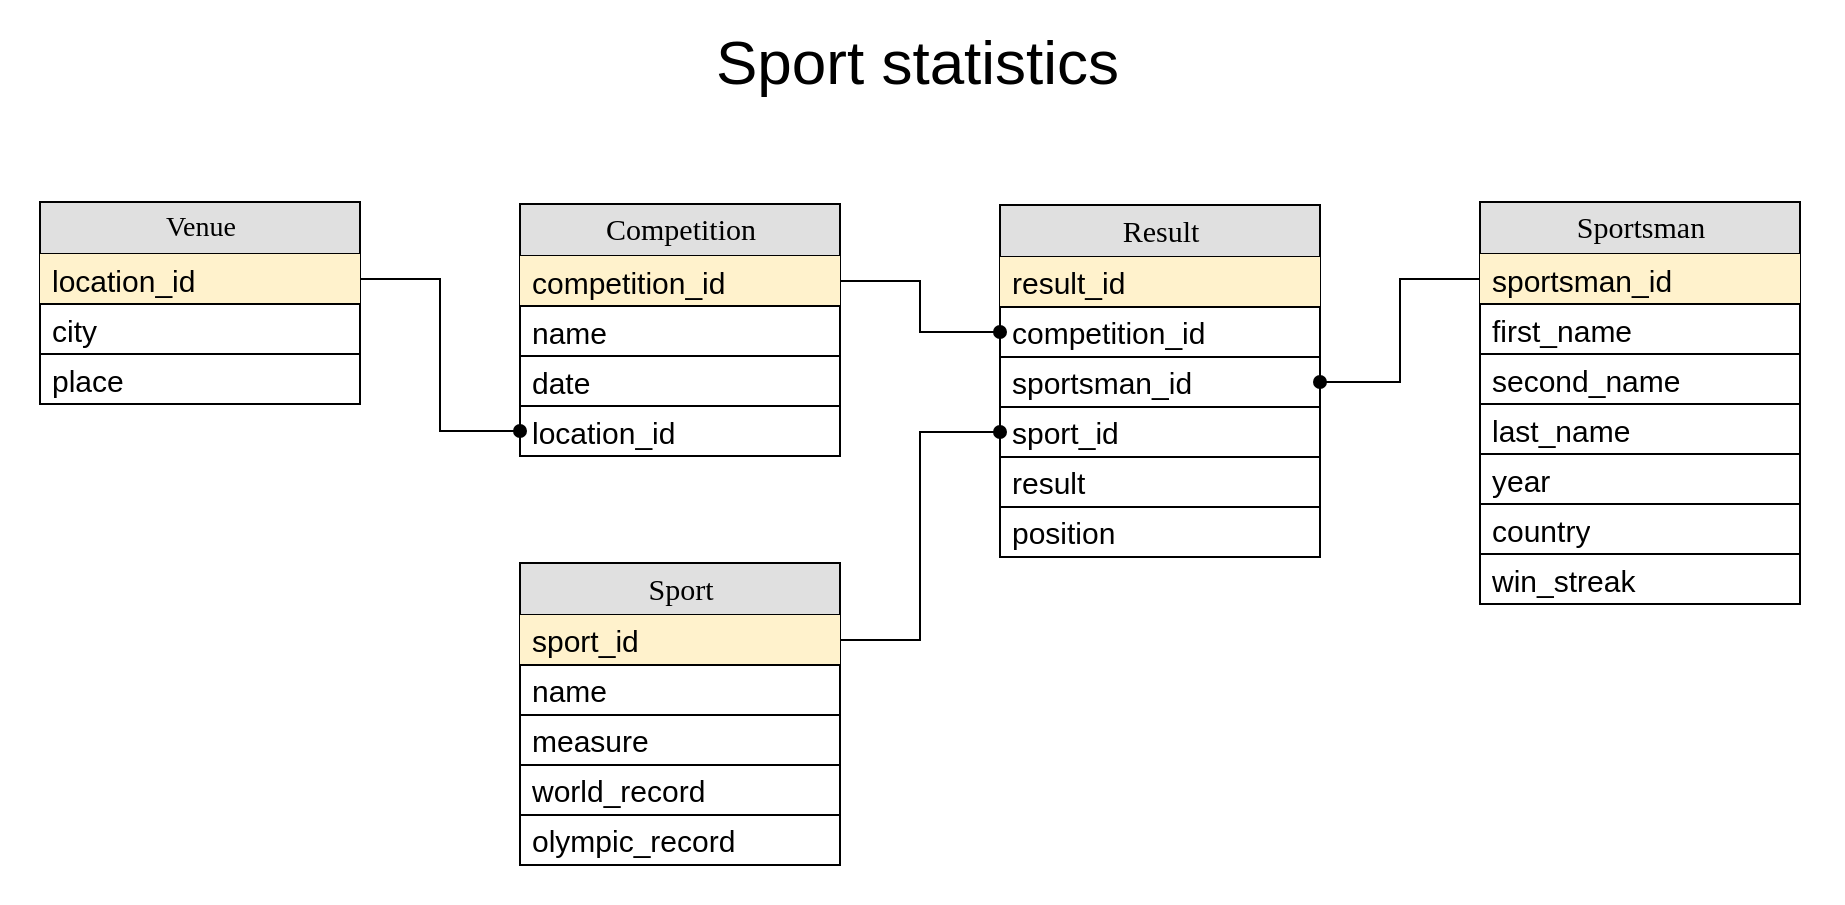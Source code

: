 <mxfile pages="1" version="11.2.8" type="github"><diagram name="Page-1" id="e56a1550-8fbb-45ad-956c-1786394a9013"><mxGraphModel dx="2032" dy="648" grid="1" gridSize="10" guides="1" tooltips="1" connect="1" arrows="1" fold="1" page="1" pageScale="1" pageWidth="1100" pageHeight="850" background="#ffffff" math="0" shadow="0"><root><mxCell id="0"/><mxCell id="1" parent="0"/><mxCell id="2e49270ec7c68f3f-80" value="&lt;font style=&quot;font-size: 15px&quot;&gt;Sport&lt;/font&gt;" style="swimlane;html=1;fontStyle=0;childLayout=stackLayout;horizontal=1;startSize=26;fillColor=#e0e0e0;horizontalStack=0;resizeParent=1;resizeLast=0;collapsible=1;marginBottom=0;swimlaneFillColor=#ffffff;align=center;rounded=0;shadow=0;comic=0;labelBackgroundColor=none;strokeColor=#000000;strokeWidth=1;fontFamily=Verdana;fontSize=14;fontColor=#000000;" parent="1" vertex="1"><mxGeometry x="-751" y="300.5" width="160" height="151" as="geometry"/></mxCell><mxCell id="RrSWEWeavy6OYrx4xrDz-6" value="sport_id" style="shape=partialRectangle;top=0;left=0;right=0;bottom=1;html=1;align=left;verticalAlign=middle;fillColor=#fff2cc;spacingLeft=4;spacingRight=4;whiteSpace=wrap;overflow=hidden;rotatable=0;points=[[0,0.5],[1,0.5]];portConstraint=eastwest;dropTarget=0;fontStyle=0;fontSize=15;strokeColor=#000000;" parent="2e49270ec7c68f3f-80" vertex="1"><mxGeometry y="26" width="160" height="25" as="geometry"/></mxCell><mxCell id="2e49270ec7c68f3f-81" value="name" style="shape=partialRectangle;top=0;left=0;right=0;bottom=1;html=1;align=left;verticalAlign=middle;fillColor=none;spacingLeft=4;spacingRight=4;whiteSpace=wrap;overflow=hidden;rotatable=0;points=[[0,0.5],[1,0.5]];portConstraint=eastwest;dropTarget=0;fontStyle=0;fontSize=15;" parent="2e49270ec7c68f3f-80" vertex="1"><mxGeometry y="51" width="160" height="25" as="geometry"/></mxCell><mxCell id="RrSWEWeavy6OYrx4xrDz-4" value="measure" style="shape=partialRectangle;top=0;left=0;right=0;bottom=1;html=1;align=left;verticalAlign=middle;fillColor=none;spacingLeft=4;spacingRight=4;whiteSpace=wrap;overflow=hidden;rotatable=0;points=[[0,0.5],[1,0.5]];portConstraint=eastwest;dropTarget=0;fontStyle=0;fontSize=15;" parent="2e49270ec7c68f3f-80" vertex="1"><mxGeometry y="76" width="160" height="25" as="geometry"/></mxCell><mxCell id="RrSWEWeavy6OYrx4xrDz-8" value="world_record" style="shape=partialRectangle;top=0;left=0;right=0;bottom=1;html=1;align=left;verticalAlign=middle;fillColor=none;spacingLeft=4;spacingRight=4;whiteSpace=wrap;overflow=hidden;rotatable=0;points=[[0,0.5],[1,0.5]];portConstraint=eastwest;dropTarget=0;fontStyle=0;fontSize=15;" parent="2e49270ec7c68f3f-80" vertex="1"><mxGeometry y="101" width="160" height="25" as="geometry"/></mxCell><mxCell id="RrSWEWeavy6OYrx4xrDz-9" value="olympic_record" style="shape=partialRectangle;top=0;left=0;right=0;bottom=1;html=1;align=left;verticalAlign=middle;fillColor=none;spacingLeft=4;spacingRight=4;whiteSpace=wrap;overflow=hidden;rotatable=0;points=[[0,0.5],[1,0.5]];portConstraint=eastwest;dropTarget=0;fontStyle=0;fontSize=15;" parent="2e49270ec7c68f3f-80" vertex="1"><mxGeometry y="126" width="160" height="25" as="geometry"/></mxCell><mxCell id="RrSWEWeavy6OYrx4xrDz-16" value="&lt;span style=&quot;font-size: 15px&quot;&gt;Result&lt;/span&gt;" style="swimlane;html=1;fontStyle=0;childLayout=stackLayout;horizontal=1;startSize=26;fillColor=#e0e0e0;horizontalStack=0;resizeParent=1;resizeLast=0;collapsible=1;marginBottom=0;swimlaneFillColor=#ffffff;align=center;rounded=0;shadow=0;comic=0;labelBackgroundColor=none;strokeColor=#000000;strokeWidth=1;fontFamily=Verdana;fontSize=14;fontColor=#000000;" parent="1" vertex="1"><mxGeometry x="-511" y="121.5" width="160" height="176" as="geometry"/></mxCell><mxCell id="RrSWEWeavy6OYrx4xrDz-21" value="result_id" style="shape=partialRectangle;top=0;left=0;right=0;bottom=1;html=1;align=left;verticalAlign=middle;fillColor=#fff2cc;spacingLeft=4;spacingRight=4;whiteSpace=wrap;overflow=hidden;rotatable=0;points=[[0,0.5],[1,0.5]];portConstraint=eastwest;dropTarget=0;fontStyle=0;fontSize=15;strokeColor=#000000;" parent="RrSWEWeavy6OYrx4xrDz-16" vertex="1"><mxGeometry y="26" width="160" height="25" as="geometry"/></mxCell><mxCell id="RrSWEWeavy6OYrx4xrDz-18" value="competition_id" style="shape=partialRectangle;top=0;left=0;right=0;bottom=1;html=1;align=left;verticalAlign=middle;fillColor=none;spacingLeft=4;spacingRight=4;whiteSpace=wrap;overflow=hidden;rotatable=0;points=[[0,0.5],[1,0.5]];portConstraint=eastwest;dropTarget=0;fontStyle=0;fontSize=15;strokeColor=#000000;" parent="RrSWEWeavy6OYrx4xrDz-16" vertex="1"><mxGeometry y="51" width="160" height="25" as="geometry"/></mxCell><mxCell id="RrSWEWeavy6OYrx4xrDz-41" value="sportsman_id" style="shape=partialRectangle;top=0;left=0;right=0;bottom=1;html=1;align=left;verticalAlign=middle;spacingLeft=4;spacingRight=4;whiteSpace=wrap;overflow=hidden;rotatable=0;points=[[0,0.5],[1,0.5]];portConstraint=eastwest;dropTarget=0;fontStyle=0;fontSize=15;perimeterSpacing=0;strokeWidth=1;fillColor=none;" parent="RrSWEWeavy6OYrx4xrDz-16" vertex="1"><mxGeometry y="76" width="160" height="25" as="geometry"/></mxCell><mxCell id="RrSWEWeavy6OYrx4xrDz-17" value="sport_id" style="shape=partialRectangle;top=0;left=0;right=0;bottom=1;html=1;align=left;verticalAlign=middle;fillColor=none;spacingLeft=4;spacingRight=4;whiteSpace=wrap;overflow=hidden;rotatable=0;points=[[0,0.5],[1,0.5]];portConstraint=eastwest;dropTarget=0;fontStyle=0;fontSize=15;" parent="RrSWEWeavy6OYrx4xrDz-16" vertex="1"><mxGeometry y="101" width="160" height="25" as="geometry"/></mxCell><mxCell id="RrSWEWeavy6OYrx4xrDz-19" value="result" style="shape=partialRectangle;top=0;left=0;right=0;bottom=1;html=1;align=left;verticalAlign=middle;fillColor=none;spacingLeft=4;spacingRight=4;whiteSpace=wrap;overflow=hidden;rotatable=0;points=[[0,0.5],[1,0.5]];portConstraint=eastwest;dropTarget=0;fontStyle=0;fontSize=15;" parent="RrSWEWeavy6OYrx4xrDz-16" vertex="1"><mxGeometry y="126" width="160" height="25" as="geometry"/></mxCell><mxCell id="RrSWEWeavy6OYrx4xrDz-20" value="position" style="shape=partialRectangle;top=0;left=0;right=0;bottom=1;html=1;align=left;verticalAlign=middle;fillColor=none;spacingLeft=4;spacingRight=4;whiteSpace=wrap;overflow=hidden;rotatable=0;points=[[0,0.5],[1,0.5]];portConstraint=eastwest;dropTarget=0;fontStyle=0;fontSize=15;" parent="RrSWEWeavy6OYrx4xrDz-16" vertex="1"><mxGeometry y="151" width="160" height="25" as="geometry"/></mxCell><mxCell id="RrSWEWeavy6OYrx4xrDz-22" value="&lt;font style=&quot;font-size: 15px&quot;&gt;Competition&lt;/font&gt;" style="swimlane;html=1;fontStyle=0;childLayout=stackLayout;horizontal=1;startSize=26;fillColor=#e0e0e0;horizontalStack=0;resizeParent=1;resizeLast=0;collapsible=1;marginBottom=0;swimlaneFillColor=#ffffff;align=center;rounded=0;shadow=0;comic=0;labelBackgroundColor=none;strokeColor=#000000;strokeWidth=1;fontFamily=Verdana;fontSize=14;fontColor=#000000;" parent="1" vertex="1"><mxGeometry x="-751" y="121" width="160" height="126" as="geometry"/></mxCell><mxCell id="RrSWEWeavy6OYrx4xrDz-23" value="competition_id" style="shape=partialRectangle;top=0;left=0;right=0;bottom=1;html=1;align=left;verticalAlign=middle;fillColor=#FFF2CC;spacingLeft=4;spacingRight=4;whiteSpace=wrap;overflow=hidden;rotatable=0;points=[[0,0.5],[1,0.5]];portConstraint=eastwest;dropTarget=0;fontStyle=0;fontSize=15;strokeColor=#000000;perimeterSpacing=0;strokeWidth=1;" parent="RrSWEWeavy6OYrx4xrDz-22" vertex="1"><mxGeometry y="26" width="160" height="25" as="geometry"/></mxCell><mxCell id="RrSWEWeavy6OYrx4xrDz-24" value="name" style="shape=partialRectangle;top=0;left=0;right=0;bottom=1;html=1;align=left;verticalAlign=middle;fillColor=none;spacingLeft=4;spacingRight=4;whiteSpace=wrap;overflow=hidden;rotatable=0;points=[[0,0.5],[1,0.5]];portConstraint=eastwest;dropTarget=0;fontStyle=0;fontSize=15;" parent="RrSWEWeavy6OYrx4xrDz-22" vertex="1"><mxGeometry y="51" width="160" height="25" as="geometry"/></mxCell><mxCell id="RrSWEWeavy6OYrx4xrDz-25" value="date" style="shape=partialRectangle;top=0;left=0;right=0;bottom=1;html=1;align=left;verticalAlign=middle;fillColor=none;spacingLeft=4;spacingRight=4;whiteSpace=wrap;overflow=hidden;rotatable=0;points=[[0,0.5],[1,0.5]];portConstraint=eastwest;dropTarget=0;fontStyle=0;fontSize=15;" parent="RrSWEWeavy6OYrx4xrDz-22" vertex="1"><mxGeometry y="76" width="160" height="25" as="geometry"/></mxCell><mxCell id="RrSWEWeavy6OYrx4xrDz-26" value="location_id" style="shape=partialRectangle;top=0;left=0;right=0;bottom=1;html=1;align=left;verticalAlign=middle;fillColor=none;spacingLeft=4;spacingRight=4;whiteSpace=wrap;overflow=hidden;rotatable=0;points=[[0,0.5],[1,0.5]];portConstraint=eastwest;dropTarget=0;fontStyle=0;fontSize=15;" parent="RrSWEWeavy6OYrx4xrDz-22" vertex="1"><mxGeometry y="101" width="160" height="25" as="geometry"/></mxCell><mxCell id="RrSWEWeavy6OYrx4xrDz-28" value="Venue" style="swimlane;html=1;fontStyle=0;childLayout=stackLayout;horizontal=1;startSize=26;fillColor=#e0e0e0;horizontalStack=0;resizeParent=1;resizeLast=0;collapsible=1;marginBottom=0;swimlaneFillColor=#ffffff;align=center;rounded=0;shadow=0;comic=0;labelBackgroundColor=none;strokeColor=#000000;strokeWidth=1;fontFamily=Verdana;fontSize=14;fontColor=#000000;" parent="1" vertex="1"><mxGeometry x="-991" y="120" width="160" height="101" as="geometry"/></mxCell><mxCell id="RrSWEWeavy6OYrx4xrDz-29" value="location_id" style="shape=partialRectangle;top=0;left=0;right=0;bottom=1;html=1;align=left;verticalAlign=middle;spacingLeft=4;spacingRight=4;whiteSpace=wrap;overflow=hidden;rotatable=0;points=[[0,0.5],[1,0.5]];portConstraint=eastwest;dropTarget=0;fontStyle=0;fontSize=15;fillColor=#fff2cc;strokeColor=#000000;" parent="RrSWEWeavy6OYrx4xrDz-28" vertex="1"><mxGeometry y="26" width="160" height="25" as="geometry"/></mxCell><mxCell id="RrSWEWeavy6OYrx4xrDz-30" value="city" style="shape=partialRectangle;top=0;left=0;right=0;bottom=1;html=1;align=left;verticalAlign=middle;fillColor=none;spacingLeft=4;spacingRight=4;whiteSpace=wrap;overflow=hidden;rotatable=0;points=[[0,0.5],[1,0.5]];portConstraint=eastwest;dropTarget=0;fontStyle=0;fontSize=15;" parent="RrSWEWeavy6OYrx4xrDz-28" vertex="1"><mxGeometry y="51" width="160" height="25" as="geometry"/></mxCell><mxCell id="RrSWEWeavy6OYrx4xrDz-31" value="place" style="shape=partialRectangle;top=0;left=0;right=0;bottom=1;html=1;align=left;verticalAlign=middle;fillColor=none;spacingLeft=4;spacingRight=4;whiteSpace=wrap;overflow=hidden;rotatable=0;points=[[0,0.5],[1,0.5]];portConstraint=eastwest;dropTarget=0;fontStyle=0;fontSize=15;" parent="RrSWEWeavy6OYrx4xrDz-28" vertex="1"><mxGeometry y="76" width="160" height="25" as="geometry"/></mxCell><mxCell id="RrSWEWeavy6OYrx4xrDz-34" value="&lt;span style=&quot;font-size: 15px&quot;&gt;Sportsman&lt;/span&gt;" style="swimlane;html=1;fontStyle=0;childLayout=stackLayout;horizontal=1;startSize=26;fillColor=#e0e0e0;horizontalStack=0;resizeParent=1;resizeLast=0;collapsible=1;marginBottom=0;swimlaneFillColor=#ffffff;align=center;rounded=0;shadow=0;comic=0;labelBackgroundColor=none;strokeColor=#000000;strokeWidth=1;fontFamily=Verdana;fontSize=14;fontColor=#000000;swimlaneLine=1;glass=0;" parent="1" vertex="1"><mxGeometry x="-271" y="120" width="160" height="201" as="geometry"/></mxCell><mxCell id="RrSWEWeavy6OYrx4xrDz-35" value="sportsman_id" style="shape=partialRectangle;top=0;left=0;right=0;bottom=1;html=1;align=left;verticalAlign=middle;fillColor=#fff2cc;spacingLeft=4;spacingRight=4;whiteSpace=wrap;overflow=hidden;rotatable=0;points=[[0,0.5],[1,0.5]];portConstraint=eastwest;dropTarget=0;fontStyle=0;fontSize=15;strokeColor=#000000;comic=0;shadow=0;" parent="RrSWEWeavy6OYrx4xrDz-34" vertex="1"><mxGeometry y="26" width="160" height="25" as="geometry"/></mxCell><mxCell id="RrSWEWeavy6OYrx4xrDz-43" value="first_name" style="shape=partialRectangle;top=0;left=0;right=0;bottom=1;html=1;align=left;verticalAlign=middle;fillColor=none;spacingLeft=4;spacingRight=4;whiteSpace=wrap;overflow=hidden;rotatable=0;points=[[0,0.5],[1,0.5]];portConstraint=eastwest;dropTarget=0;fontStyle=0;fontSize=15;" parent="RrSWEWeavy6OYrx4xrDz-34" vertex="1"><mxGeometry y="51" width="160" height="25" as="geometry"/></mxCell><mxCell id="RrSWEWeavy6OYrx4xrDz-36" value="second_name" style="shape=partialRectangle;top=0;left=0;right=0;bottom=1;html=1;align=left;verticalAlign=middle;fillColor=none;spacingLeft=4;spacingRight=4;whiteSpace=wrap;overflow=hidden;rotatable=0;points=[[0,0.5],[1,0.5]];portConstraint=eastwest;dropTarget=0;fontStyle=0;fontSize=15;" parent="RrSWEWeavy6OYrx4xrDz-34" vertex="1"><mxGeometry y="76" width="160" height="25" as="geometry"/></mxCell><mxCell id="RrSWEWeavy6OYrx4xrDz-37" value="last_name" style="shape=partialRectangle;top=0;left=0;right=0;bottom=1;html=1;align=left;verticalAlign=middle;fillColor=none;spacingLeft=4;spacingRight=4;whiteSpace=wrap;overflow=hidden;rotatable=0;points=[[0,0.5],[1,0.5]];portConstraint=eastwest;dropTarget=0;fontStyle=0;fontSize=15;" parent="RrSWEWeavy6OYrx4xrDz-34" vertex="1"><mxGeometry y="101" width="160" height="25" as="geometry"/></mxCell><mxCell id="RrSWEWeavy6OYrx4xrDz-38" value="year" style="shape=partialRectangle;top=0;left=0;right=0;bottom=1;html=1;align=left;verticalAlign=middle;fillColor=none;spacingLeft=4;spacingRight=4;whiteSpace=wrap;overflow=hidden;rotatable=0;points=[[0,0.5],[1,0.5]];portConstraint=eastwest;dropTarget=0;fontStyle=0;fontSize=15;" parent="RrSWEWeavy6OYrx4xrDz-34" vertex="1"><mxGeometry y="126" width="160" height="25" as="geometry"/></mxCell><mxCell id="RrSWEWeavy6OYrx4xrDz-39" value="country" style="shape=partialRectangle;top=0;left=0;right=0;bottom=1;html=1;align=left;verticalAlign=middle;fillColor=none;spacingLeft=4;spacingRight=4;whiteSpace=wrap;overflow=hidden;rotatable=0;points=[[0,0.5],[1,0.5]];portConstraint=eastwest;dropTarget=0;fontStyle=0;fontSize=15;" parent="RrSWEWeavy6OYrx4xrDz-34" vertex="1"><mxGeometry y="151" width="160" height="25" as="geometry"/></mxCell><mxCell id="RrSWEWeavy6OYrx4xrDz-40" value="win_streak" style="shape=partialRectangle;top=0;left=0;right=0;bottom=1;html=1;align=left;verticalAlign=middle;fillColor=none;spacingLeft=4;spacingRight=4;whiteSpace=wrap;overflow=hidden;rotatable=0;points=[[0,0.5],[1,0.5]];portConstraint=eastwest;dropTarget=0;fontStyle=0;fontSize=15;" parent="RrSWEWeavy6OYrx4xrDz-34" vertex="1"><mxGeometry y="176" width="160" height="25" as="geometry"/></mxCell><mxCell id="RrSWEWeavy6OYrx4xrDz-50" style="edgeStyle=orthogonalEdgeStyle;rounded=0;orthogonalLoop=1;jettySize=auto;html=1;exitX=0;exitY=0.5;exitDx=0;exitDy=0;fontSize=15;endArrow=oval;endFill=1;" parent="1" source="RrSWEWeavy6OYrx4xrDz-35" target="RrSWEWeavy6OYrx4xrDz-41" edge="1"><mxGeometry relative="1" as="geometry"/></mxCell><mxCell id="RrSWEWeavy6OYrx4xrDz-54" value="Sport statistics" style="rounded=0;whiteSpace=wrap;html=1;shadow=0;glass=0;comic=0;strokeColor=#000000;strokeWidth=1;fillColor=none;fontSize=31;opacity=0;align=left;" parent="1" vertex="1"><mxGeometry x="-655.5" y="20" width="210" height="60" as="geometry"/></mxCell><mxCell id="-7uGKbhrCM62NCvIN8HY-1" style="edgeStyle=orthogonalEdgeStyle;rounded=0;orthogonalLoop=1;jettySize=auto;html=1;exitX=1;exitY=0.5;exitDx=0;exitDy=0;entryX=0;entryY=0.5;entryDx=0;entryDy=0;endArrow=oval;endFill=1;" edge="1" parent="1" source="RrSWEWeavy6OYrx4xrDz-6" target="RrSWEWeavy6OYrx4xrDz-17"><mxGeometry relative="1" as="geometry"/></mxCell><mxCell id="RrSWEWeavy6OYrx4xrDz-51" style="edgeStyle=orthogonalEdgeStyle;rounded=0;orthogonalLoop=1;jettySize=auto;html=1;exitX=1;exitY=0.5;exitDx=0;exitDy=0;entryX=0;entryY=0.5;entryDx=0;entryDy=0;fontSize=15;endFill=1;endArrow=oval;" parent="1" source="RrSWEWeavy6OYrx4xrDz-23" target="RrSWEWeavy6OYrx4xrDz-18" edge="1"><mxGeometry relative="1" as="geometry"/></mxCell><mxCell id="RrSWEWeavy6OYrx4xrDz-52" style="edgeStyle=orthogonalEdgeStyle;rounded=0;orthogonalLoop=1;jettySize=auto;html=1;exitX=1;exitY=0.5;exitDx=0;exitDy=0;entryX=0;entryY=0.5;entryDx=0;entryDy=0;fontSize=15;endArrow=oval;endFill=1;" parent="1" source="RrSWEWeavy6OYrx4xrDz-29" target="RrSWEWeavy6OYrx4xrDz-26" edge="1"><mxGeometry relative="1" as="geometry"/></mxCell><mxCell id="-7uGKbhrCM62NCvIN8HY-4" value="" style="rounded=0;whiteSpace=wrap;html=1;opacity=0;" vertex="1" parent="1"><mxGeometry x="-1010" y="20" width="920" height="450" as="geometry"/></mxCell></root></mxGraphModel></diagram></mxfile>